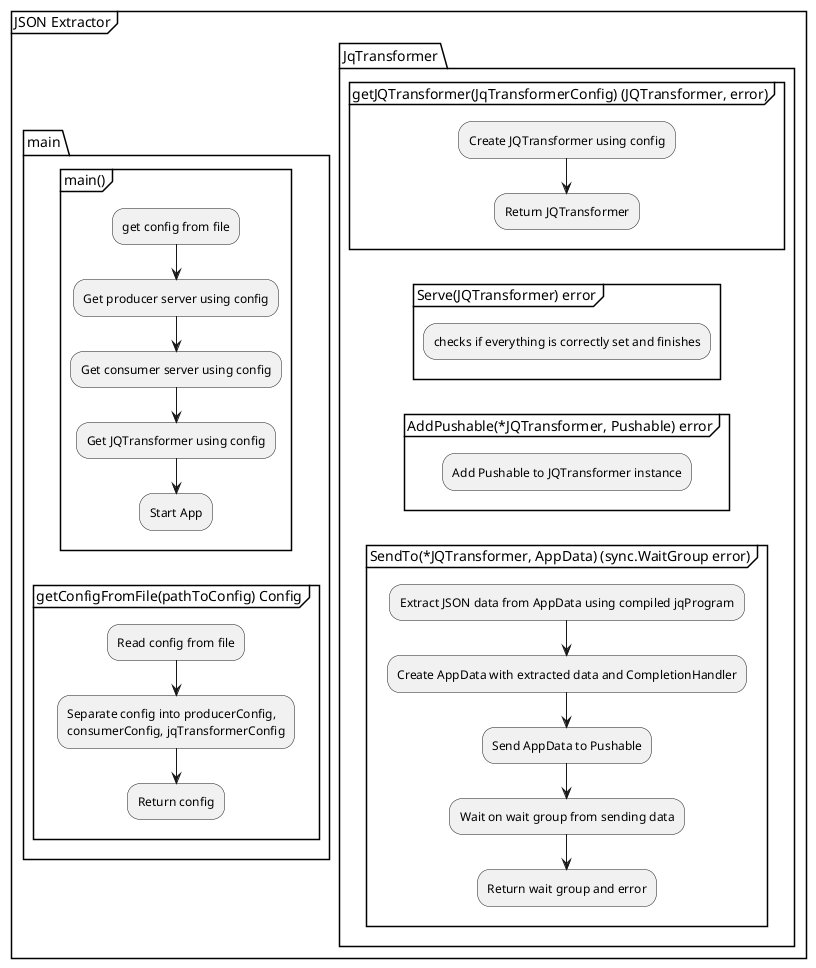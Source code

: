 @startuml
    partition JSON Extractor {
        split
        -[hidden]->
        package main {
            group main() {
                :get config from file;
                :Get producer server using config;
                :Get consumer server using config;
                :Get JQTransformer using config;
                :Start App;
                detach
            }
            group getConfigFromFile(pathToConfig) Config {
                :Read config from file;
                :Separate config into producerConfig,\nconsumerConfig, jqTransformerConfig;
                :Return config;
                detach
            }
        }
        split again
        -[hidden]->
        package JqTransformer {
            group getJQTransformer(JqTransformerConfig) (JQTransformer, error) {
                :Create JQTransformer using config;
                :Return JQTransformer;
                detach
            }
            group Serve(JQTransformer) error {
                :checks if everything is correctly set and finishes;
                detach
            }
            group AddPushable(*JQTransformer, Pushable) error {
                :Add Pushable to JQTransformer instance;
                detach
            }
            group SendTo(*JQTransformer, AppData) (sync.WaitGroup error) {
                :Extract JSON data from AppData using compiled jqProgram;
                :Create AppData with extracted data and CompletionHandler;
                :Send AppData to Pushable;
                :Wait on wait group from sending data;
                :Return wait group and error;
                detach
            }
        }
        end split
    }
@enduml